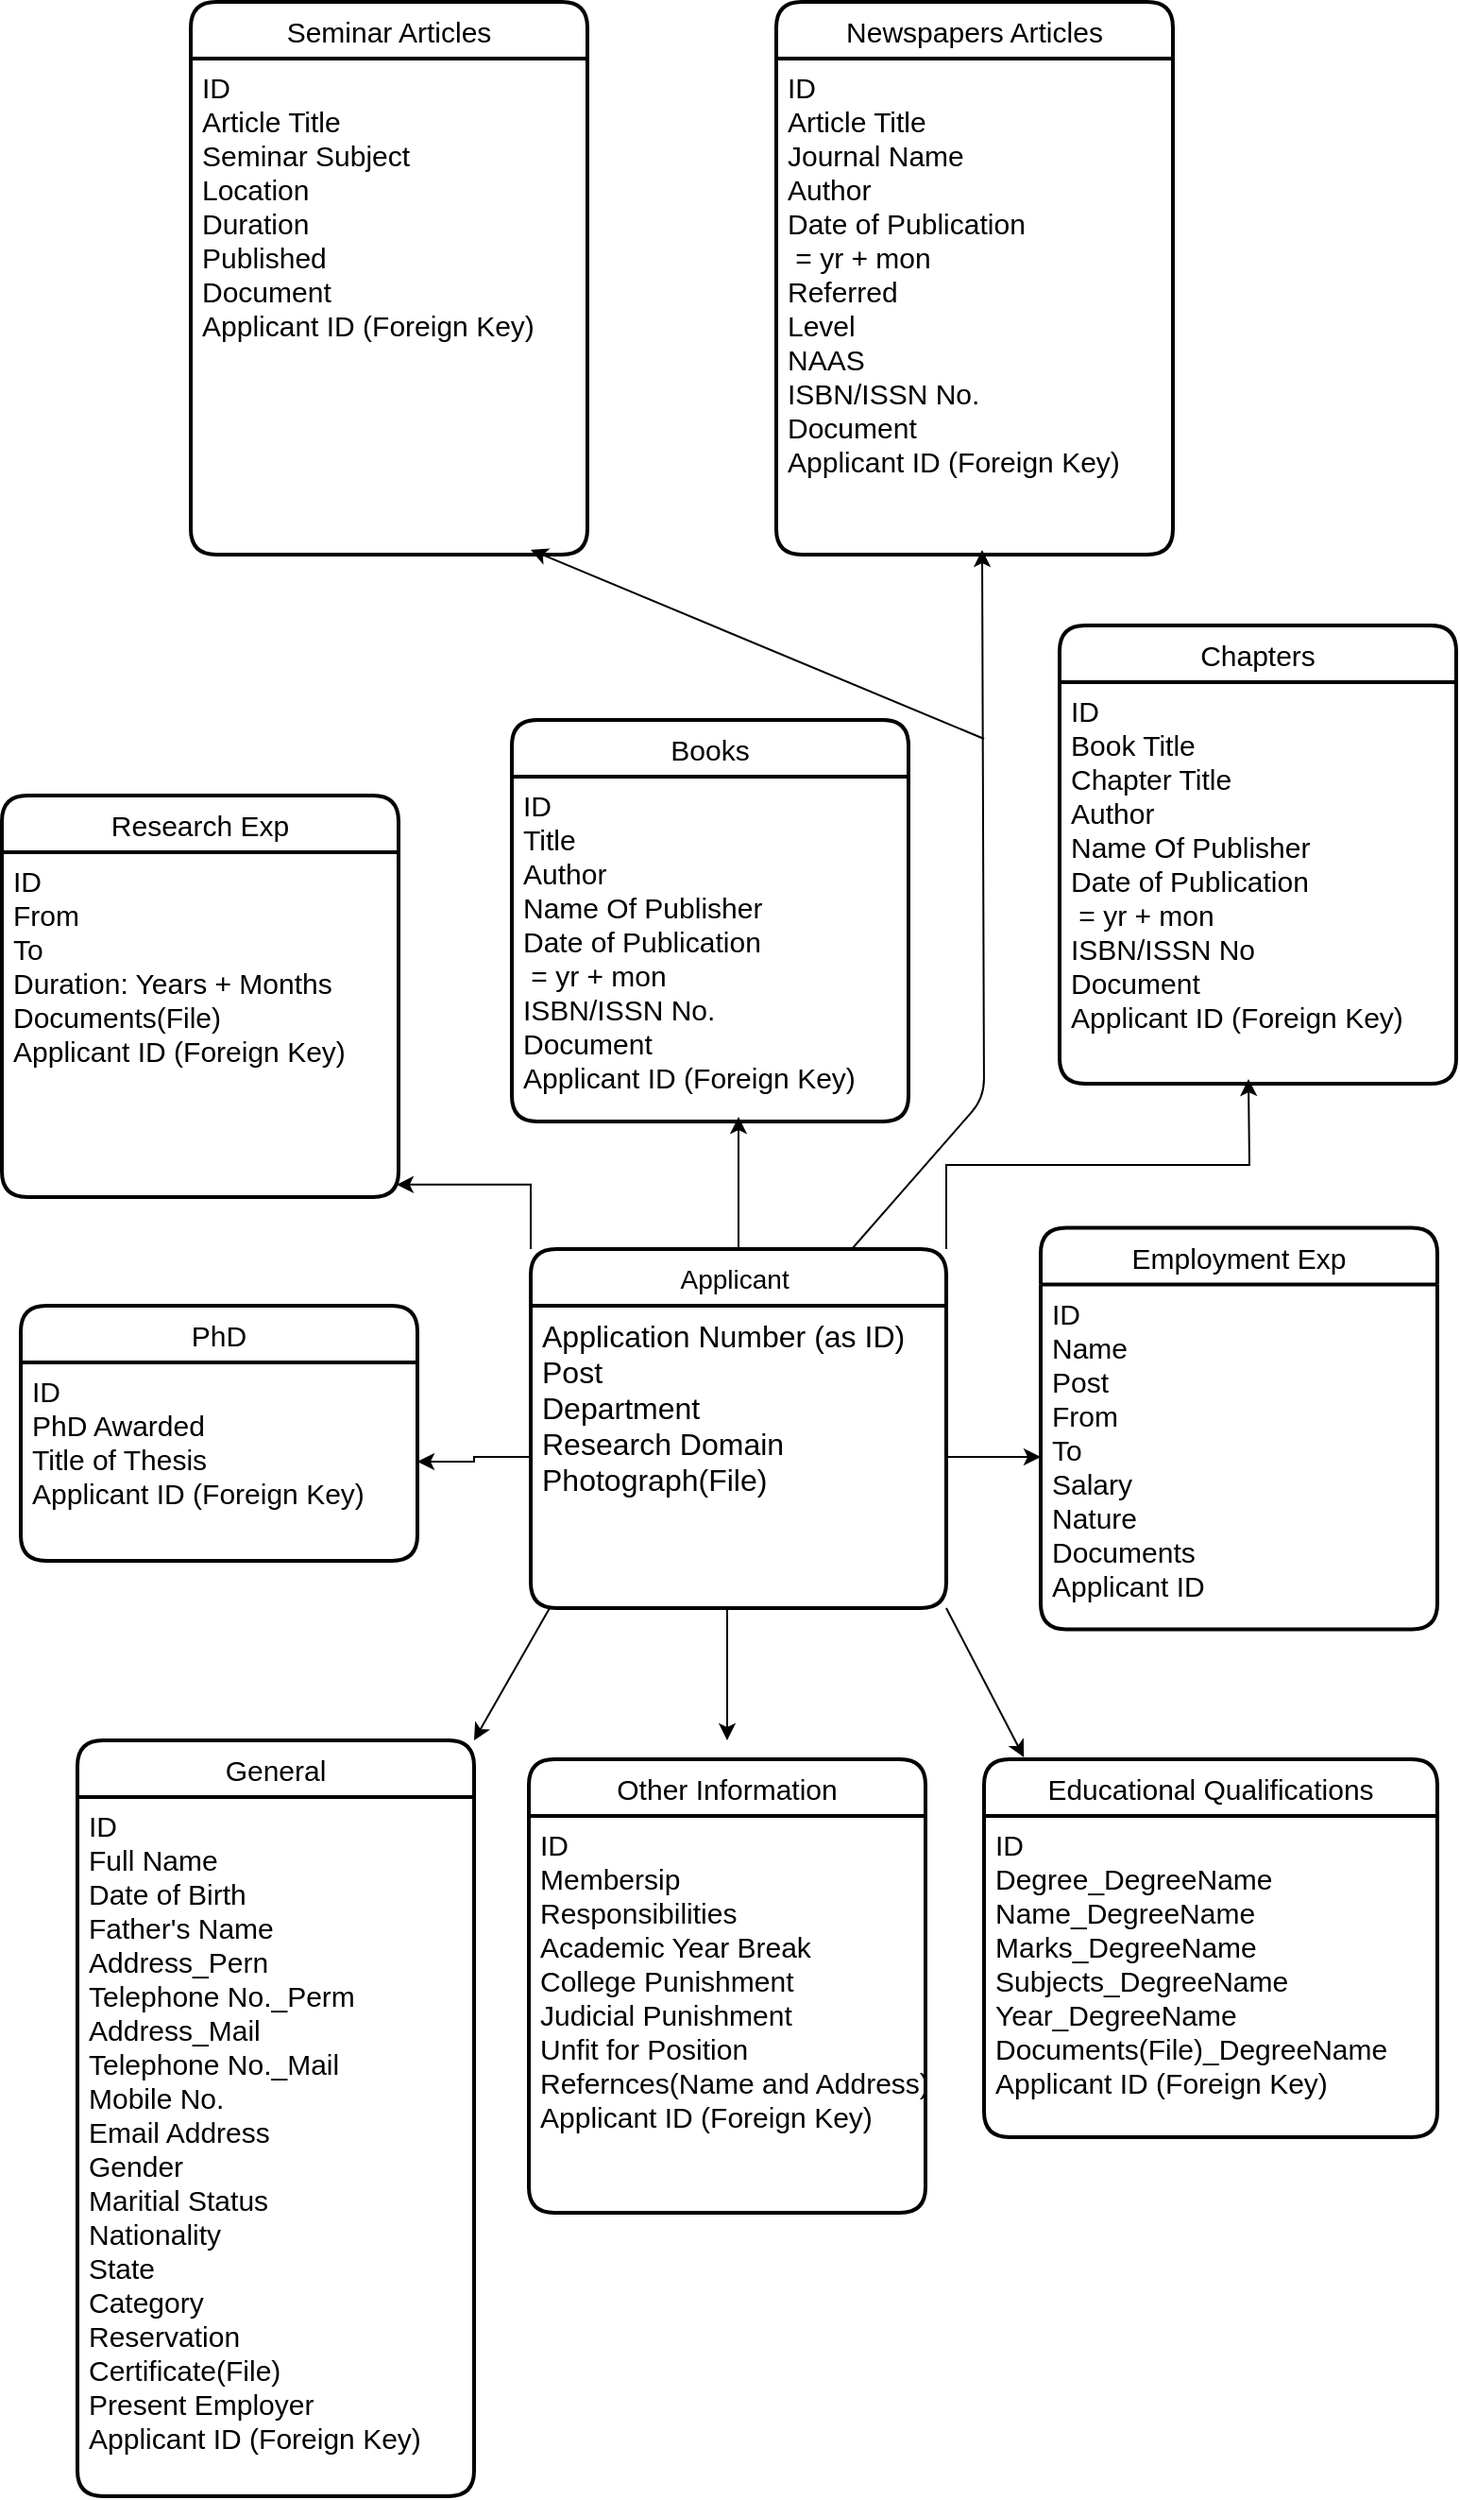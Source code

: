 <mxfile version="14.6.6" type="github">
  <diagram id="C5RBs43oDa-KdzZeNtuy" name="Page-1">
    <mxGraphModel dx="1350" dy="1943" grid="1" gridSize="10" guides="1" tooltips="1" connect="1" arrows="1" fold="1" page="1" pageScale="1" pageWidth="827" pageHeight="1169" math="0" shadow="0">
      <root>
        <mxCell id="WIyWlLk6GJQsqaUBKTNV-0" />
        <mxCell id="WIyWlLk6GJQsqaUBKTNV-1" parent="WIyWlLk6GJQsqaUBKTNV-0" />
        <mxCell id="7e9xk0XOVjDDOqrkxnwi-54" style="edgeStyle=orthogonalEdgeStyle;rounded=0;orthogonalLoop=1;jettySize=auto;html=1;exitX=0;exitY=0;exitDx=0;exitDy=0;entryX=0.995;entryY=0.964;entryDx=0;entryDy=0;entryPerimeter=0;fontFamily=Helvetica;fontSize=15;" parent="WIyWlLk6GJQsqaUBKTNV-1" source="7e9xk0XOVjDDOqrkxnwi-30" target="7e9xk0XOVjDDOqrkxnwi-53" edge="1">
          <mxGeometry relative="1" as="geometry" />
        </mxCell>
        <mxCell id="7e9xk0XOVjDDOqrkxnwi-56" style="edgeStyle=orthogonalEdgeStyle;rounded=0;orthogonalLoop=1;jettySize=auto;html=1;exitX=0.5;exitY=0;exitDx=0;exitDy=0;fontFamily=Helvetica;fontSize=15;" parent="WIyWlLk6GJQsqaUBKTNV-1" source="7e9xk0XOVjDDOqrkxnwi-30" edge="1">
          <mxGeometry relative="1" as="geometry">
            <mxPoint x="420" y="200" as="targetPoint" />
          </mxGeometry>
        </mxCell>
        <mxCell id="7e9xk0XOVjDDOqrkxnwi-61" style="edgeStyle=orthogonalEdgeStyle;rounded=0;orthogonalLoop=1;jettySize=auto;html=1;exitX=1;exitY=0;exitDx=0;exitDy=0;fontFamily=Helvetica;fontSize=15;" parent="WIyWlLk6GJQsqaUBKTNV-1" source="7e9xk0XOVjDDOqrkxnwi-30" edge="1">
          <mxGeometry relative="1" as="geometry">
            <mxPoint x="690" y="180" as="targetPoint" />
          </mxGeometry>
        </mxCell>
        <mxCell id="7e9xk0XOVjDDOqrkxnwi-30" value="Applicant " style="swimlane;childLayout=stackLayout;horizontal=1;startSize=30;horizontalStack=0;rounded=1;fontSize=14;fontStyle=0;strokeWidth=2;resizeParent=0;resizeLast=1;shadow=0;dashed=0;align=center;fontFamily=Helvetica;gradientColor=#ffffff;" parent="WIyWlLk6GJQsqaUBKTNV-1" vertex="1">
          <mxGeometry x="310" y="270" width="220" height="190" as="geometry" />
        </mxCell>
        <mxCell id="7e9xk0XOVjDDOqrkxnwi-31" value="Application Number (as ID)&#xa;Post&#xa;Department&#xa;Research Domain&#xa;Photograph(File)" style="align=left;strokeColor=none;fillColor=none;spacingLeft=4;fontSize=16;verticalAlign=top;resizable=0;rotatable=0;part=1;" parent="7e9xk0XOVjDDOqrkxnwi-30" vertex="1">
          <mxGeometry y="30" width="220" height="160" as="geometry" />
        </mxCell>
        <mxCell id="7e9xk0XOVjDDOqrkxnwi-32" value="" style="endArrow=classic;html=1;fontFamily=Helvetica;fontSize=16;entryX=1;entryY=0;entryDx=0;entryDy=0;" parent="WIyWlLk6GJQsqaUBKTNV-1" target="7e9xk0XOVjDDOqrkxnwi-33" edge="1">
          <mxGeometry width="50" height="50" relative="1" as="geometry">
            <mxPoint x="320" y="460" as="sourcePoint" />
            <mxPoint x="250" y="530" as="targetPoint" />
          </mxGeometry>
        </mxCell>
        <mxCell id="7e9xk0XOVjDDOqrkxnwi-33" value="General" style="swimlane;childLayout=stackLayout;horizontal=1;startSize=30;horizontalStack=0;rounded=1;fontSize=15;fontStyle=0;strokeWidth=2;resizeParent=0;resizeLast=1;shadow=0;dashed=0;align=center;fontFamily=Helvetica;gradientColor=#ffffff;" parent="WIyWlLk6GJQsqaUBKTNV-1" vertex="1">
          <mxGeometry x="70" y="530" width="210" height="400" as="geometry" />
        </mxCell>
        <mxCell id="7e9xk0XOVjDDOqrkxnwi-34" value="ID&#xa;Full Name&#xa;Date of Birth&#xa;Father&#39;s Name&#xa;Address_Pern&#xa;Telephone No._Perm&#xa;Address_Mail&#xa;Telephone No._Mail &#xa;Mobile No.&#xa;Email Address&#xa;Gender &#xa;Maritial Status &#xa;Nationality&#xa;State&#xa;Category&#xa;Reservation&#xa;Certificate(File)&#xa;Present Employer&#xa;Applicant ID (Foreign Key)" style="align=left;strokeColor=none;fillColor=none;spacingLeft=4;fontSize=15;verticalAlign=top;resizable=0;rotatable=0;part=1;" parent="7e9xk0XOVjDDOqrkxnwi-33" vertex="1">
          <mxGeometry y="30" width="210" height="370" as="geometry" />
        </mxCell>
        <mxCell id="7e9xk0XOVjDDOqrkxnwi-36" value="" style="endArrow=classic;html=1;fontFamily=Helvetica;fontSize=16;" parent="WIyWlLk6GJQsqaUBKTNV-1" edge="1">
          <mxGeometry width="50" height="50" relative="1" as="geometry">
            <mxPoint x="414" y="460" as="sourcePoint" />
            <mxPoint x="414" y="530" as="targetPoint" />
          </mxGeometry>
        </mxCell>
        <mxCell id="7e9xk0XOVjDDOqrkxnwi-40" value="" style="endArrow=classic;html=1;fontFamily=Helvetica;fontSize=16;entryX=0.088;entryY=-0.005;entryDx=0;entryDy=0;entryPerimeter=0;" parent="WIyWlLk6GJQsqaUBKTNV-1" target="7e9xk0XOVjDDOqrkxnwi-41" edge="1">
          <mxGeometry width="50" height="50" relative="1" as="geometry">
            <mxPoint x="530" y="460" as="sourcePoint" />
            <mxPoint x="580" y="520" as="targetPoint" />
          </mxGeometry>
        </mxCell>
        <mxCell id="7e9xk0XOVjDDOqrkxnwi-41" value="Educational Qualifications" style="swimlane;childLayout=stackLayout;horizontal=1;startSize=30;horizontalStack=0;rounded=1;fontSize=15;fontStyle=0;strokeWidth=2;resizeParent=0;resizeLast=1;shadow=0;dashed=0;align=center;fontFamily=Helvetica;gradientColor=#ffffff;" parent="WIyWlLk6GJQsqaUBKTNV-1" vertex="1">
          <mxGeometry x="550" y="540" width="240" height="200" as="geometry" />
        </mxCell>
        <mxCell id="7e9xk0XOVjDDOqrkxnwi-42" value="ID&#xa;Degree_DegreeName&#xa;Name_DegreeName&#xa;Marks_DegreeName&#xa;Subjects_DegreeName&#xa;Year_DegreeName&#xa;Documents(File)_DegreeName&#xa;Applicant ID (Foreign Key)" style="align=left;strokeColor=none;fillColor=none;spacingLeft=4;fontSize=15;verticalAlign=top;resizable=0;rotatable=0;part=1;" parent="7e9xk0XOVjDDOqrkxnwi-41" vertex="1">
          <mxGeometry y="30" width="240" height="170" as="geometry" />
        </mxCell>
        <mxCell id="7e9xk0XOVjDDOqrkxnwi-44" value="PhD" style="swimlane;childLayout=stackLayout;horizontal=1;startSize=30;horizontalStack=0;rounded=1;fontSize=15;fontStyle=0;strokeWidth=2;resizeParent=0;resizeLast=1;shadow=0;dashed=0;align=center;fontFamily=Helvetica;gradientColor=#ffffff;" parent="WIyWlLk6GJQsqaUBKTNV-1" vertex="1">
          <mxGeometry x="40" y="300" width="210" height="135" as="geometry" />
        </mxCell>
        <mxCell id="7e9xk0XOVjDDOqrkxnwi-45" value="ID&#xa;PhD Awarded&#xa;Title of Thesis&#xa;Applicant ID (Foreign Key)" style="align=left;strokeColor=none;fillColor=none;spacingLeft=4;fontSize=15;verticalAlign=top;resizable=0;rotatable=0;part=1;" parent="7e9xk0XOVjDDOqrkxnwi-44" vertex="1">
          <mxGeometry y="30" width="210" height="105" as="geometry" />
        </mxCell>
        <mxCell id="7e9xk0XOVjDDOqrkxnwi-46" style="edgeStyle=orthogonalEdgeStyle;rounded=0;orthogonalLoop=1;jettySize=auto;html=1;entryX=1;entryY=0.5;entryDx=0;entryDy=0;fontFamily=Helvetica;fontSize=15;" parent="WIyWlLk6GJQsqaUBKTNV-1" source="7e9xk0XOVjDDOqrkxnwi-31" target="7e9xk0XOVjDDOqrkxnwi-45" edge="1">
          <mxGeometry relative="1" as="geometry" />
        </mxCell>
        <mxCell id="7e9xk0XOVjDDOqrkxnwi-48" value="Employment Exp" style="swimlane;childLayout=stackLayout;horizontal=1;startSize=30;horizontalStack=0;rounded=1;fontSize=15;fontStyle=0;strokeWidth=2;resizeParent=0;resizeLast=1;shadow=0;dashed=0;align=center;fontFamily=Helvetica;gradientColor=#ffffff;" parent="WIyWlLk6GJQsqaUBKTNV-1" vertex="1">
          <mxGeometry x="580" y="258.75" width="210" height="212.5" as="geometry" />
        </mxCell>
        <mxCell id="7e9xk0XOVjDDOqrkxnwi-49" value="ID&#xa;Name&#xa;Post&#xa;From&#xa;To&#xa;Salary&#xa;Nature&#xa;Documents&#xa;Applicant ID" style="align=left;strokeColor=none;fillColor=none;spacingLeft=4;fontSize=15;verticalAlign=top;resizable=0;rotatable=0;part=1;" parent="7e9xk0XOVjDDOqrkxnwi-48" vertex="1">
          <mxGeometry y="30" width="210" height="182.5" as="geometry" />
        </mxCell>
        <mxCell id="7e9xk0XOVjDDOqrkxnwi-50" style="edgeStyle=orthogonalEdgeStyle;rounded=0;orthogonalLoop=1;jettySize=auto;html=1;entryX=0;entryY=0.5;entryDx=0;entryDy=0;fontFamily=Helvetica;fontSize=15;" parent="WIyWlLk6GJQsqaUBKTNV-1" source="7e9xk0XOVjDDOqrkxnwi-31" target="7e9xk0XOVjDDOqrkxnwi-49" edge="1">
          <mxGeometry relative="1" as="geometry" />
        </mxCell>
        <mxCell id="7e9xk0XOVjDDOqrkxnwi-52" value="Research Exp" style="swimlane;childLayout=stackLayout;horizontal=1;startSize=30;horizontalStack=0;rounded=1;fontSize=15;fontStyle=0;strokeWidth=2;resizeParent=0;resizeLast=1;shadow=0;dashed=0;align=center;fontFamily=Helvetica;gradientColor=#ffffff;" parent="WIyWlLk6GJQsqaUBKTNV-1" vertex="1">
          <mxGeometry x="30" y="30" width="210" height="212.5" as="geometry" />
        </mxCell>
        <mxCell id="7e9xk0XOVjDDOqrkxnwi-53" value="ID&#xa;From&#xa;To&#xa;Duration: Years + Months&#xa;Documents(File)&#xa;Applicant ID (Foreign Key)" style="align=left;strokeColor=none;fillColor=none;spacingLeft=4;fontSize=15;verticalAlign=top;resizable=0;rotatable=0;part=1;" parent="7e9xk0XOVjDDOqrkxnwi-52" vertex="1">
          <mxGeometry y="30" width="210" height="182.5" as="geometry" />
        </mxCell>
        <mxCell id="7e9xk0XOVjDDOqrkxnwi-66" value="" style="endArrow=classic;html=1;fontFamily=Helvetica;fontSize=15;" parent="WIyWlLk6GJQsqaUBKTNV-1" edge="1">
          <mxGeometry width="50" height="50" relative="1" as="geometry">
            <mxPoint x="480" y="270" as="sourcePoint" />
            <mxPoint x="549" y="-100" as="targetPoint" />
            <Array as="points">
              <mxPoint x="550" y="190" />
            </Array>
          </mxGeometry>
        </mxCell>
        <mxCell id="kpZnEdqJ38BNeuLe-dKo-2" value="Other Information" style="swimlane;childLayout=stackLayout;horizontal=1;startSize=30;horizontalStack=0;rounded=1;fontSize=15;fontStyle=0;strokeWidth=2;resizeParent=0;resizeLast=1;shadow=0;dashed=0;align=center;fontFamily=Helvetica;gradientColor=#ffffff;" parent="WIyWlLk6GJQsqaUBKTNV-1" vertex="1">
          <mxGeometry x="309" y="540" width="210" height="240" as="geometry" />
        </mxCell>
        <mxCell id="kpZnEdqJ38BNeuLe-dKo-3" value="ID&#xa;Membersip &#xa;Responsibilities&#xa;Academic Year Break&#xa;College Punishment &#xa;Judicial Punishment&#xa;Unfit for Position&#xa;Refernces(Name and Address)&#xa;Applicant ID (Foreign Key)" style="align=left;strokeColor=none;fillColor=none;spacingLeft=4;fontSize=15;verticalAlign=top;resizable=0;rotatable=0;part=1;" parent="kpZnEdqJ38BNeuLe-dKo-2" vertex="1">
          <mxGeometry y="30" width="210" height="210" as="geometry" />
        </mxCell>
        <mxCell id="kpZnEdqJ38BNeuLe-dKo-4" value="Books" style="swimlane;childLayout=stackLayout;horizontal=1;startSize=30;horizontalStack=0;rounded=1;fontSize=15;fontStyle=0;strokeWidth=2;resizeParent=0;resizeLast=1;shadow=0;dashed=0;align=center;fontFamily=Helvetica;gradientColor=#ffffff;" parent="WIyWlLk6GJQsqaUBKTNV-1" vertex="1">
          <mxGeometry x="300" y="-10" width="210" height="212.5" as="geometry" />
        </mxCell>
        <mxCell id="kpZnEdqJ38BNeuLe-dKo-5" value="ID&#xa;Title&#xa;Author&#xa;Name Of Publisher&#xa;Date of Publication&#xa; = yr + mon&#xa;ISBN/ISSN No.&#xa;Document&#xa;Applicant ID (Foreign Key)" style="align=left;strokeColor=none;fillColor=none;spacingLeft=4;fontSize=15;verticalAlign=top;resizable=0;rotatable=0;part=1;" parent="kpZnEdqJ38BNeuLe-dKo-4" vertex="1">
          <mxGeometry y="30" width="210" height="182.5" as="geometry" />
        </mxCell>
        <mxCell id="kpZnEdqJ38BNeuLe-dKo-7" value="Chapters" style="swimlane;childLayout=stackLayout;horizontal=1;startSize=30;horizontalStack=0;rounded=1;fontSize=15;fontStyle=0;strokeWidth=2;resizeParent=0;resizeLast=1;shadow=0;dashed=0;align=center;fontFamily=Helvetica;gradientColor=#ffffff;" parent="WIyWlLk6GJQsqaUBKTNV-1" vertex="1">
          <mxGeometry x="590" y="-60" width="210" height="242.5" as="geometry" />
        </mxCell>
        <mxCell id="kpZnEdqJ38BNeuLe-dKo-8" value="ID&#xa;Book Title&#xa;Chapter Title&#xa;Author&#xa;Name Of Publisher&#xa;Date of Publication&#xa; = yr + mon&#xa;ISBN/ISSN No&#xa;Document&#xa;Applicant ID (Foreign Key)" style="align=left;strokeColor=none;fillColor=none;spacingLeft=4;fontSize=15;verticalAlign=top;resizable=0;rotatable=0;part=1;" parent="kpZnEdqJ38BNeuLe-dKo-7" vertex="1">
          <mxGeometry y="30" width="210" height="212.5" as="geometry" />
        </mxCell>
        <mxCell id="kpZnEdqJ38BNeuLe-dKo-10" value="Newspapers Articles" style="swimlane;childLayout=stackLayout;horizontal=1;startSize=30;horizontalStack=0;rounded=1;fontSize=15;fontStyle=0;strokeWidth=2;resizeParent=0;resizeLast=1;shadow=0;dashed=0;align=center;fontFamily=Helvetica;gradientColor=#ffffff;" parent="WIyWlLk6GJQsqaUBKTNV-1" vertex="1">
          <mxGeometry x="440" y="-390" width="210" height="292.5" as="geometry" />
        </mxCell>
        <mxCell id="kpZnEdqJ38BNeuLe-dKo-11" value="ID&#xa;Article Title&#xa;Journal Name&#xa;Author&#xa;Date of Publication&#xa; = yr + mon&#xa;Referred&#xa;Level&#xa;NAAS&#xa;ISBN/ISSN No.&#xa;Document&#xa;Applicant ID (Foreign Key)" style="align=left;strokeColor=none;fillColor=none;spacingLeft=4;fontSize=15;verticalAlign=top;resizable=0;rotatable=0;part=1;" parent="kpZnEdqJ38BNeuLe-dKo-10" vertex="1">
          <mxGeometry y="30" width="210" height="262.5" as="geometry" />
        </mxCell>
        <mxCell id="kpZnEdqJ38BNeuLe-dKo-17" value="" style="endArrow=classic;html=1;" parent="WIyWlLk6GJQsqaUBKTNV-1" edge="1">
          <mxGeometry width="50" height="50" relative="1" as="geometry">
            <mxPoint x="550" as="sourcePoint" />
            <mxPoint x="310" y="-100" as="targetPoint" />
          </mxGeometry>
        </mxCell>
        <mxCell id="kpZnEdqJ38BNeuLe-dKo-18" value="Seminar Articles" style="swimlane;childLayout=stackLayout;horizontal=1;startSize=30;horizontalStack=0;rounded=1;fontSize=15;fontStyle=0;strokeWidth=2;resizeParent=0;resizeLast=1;shadow=0;dashed=0;align=center;fontFamily=Helvetica;gradientColor=#ffffff;" parent="WIyWlLk6GJQsqaUBKTNV-1" vertex="1">
          <mxGeometry x="130" y="-390" width="210" height="292.5" as="geometry" />
        </mxCell>
        <mxCell id="kpZnEdqJ38BNeuLe-dKo-19" value="ID&#xa;Article Title&#xa;Seminar Subject&#xa;Location&#xa;Duration&#xa;Published&#xa;Document&#xa;Applicant ID (Foreign Key)" style="align=left;strokeColor=none;fillColor=none;spacingLeft=4;fontSize=15;verticalAlign=top;resizable=0;rotatable=0;part=1;" parent="kpZnEdqJ38BNeuLe-dKo-18" vertex="1">
          <mxGeometry y="30" width="210" height="262.5" as="geometry" />
        </mxCell>
      </root>
    </mxGraphModel>
  </diagram>
</mxfile>
